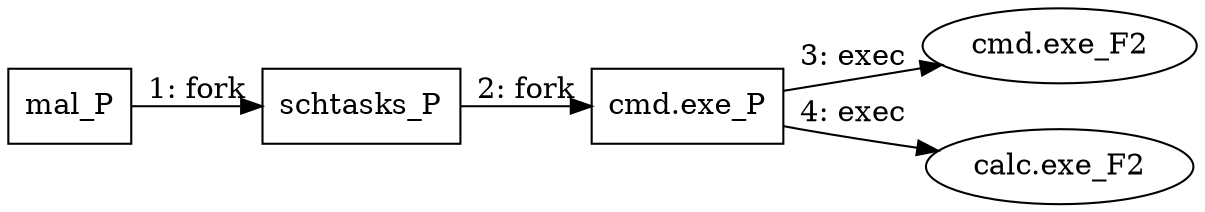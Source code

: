 digraph "T1053.005" {
rankdir="LR"
size="9"
fixedsize="false"
splines="true"
nodesep=0.3
ranksep=0
fontsize=10
overlap="scalexy"
engine= "neato"
	"mal_P" [node_type=Process shape=box]
	"schtasks_P" [node_type=Process shape=box]
	"cmd.exe_P" [node_type=Process shape=box]
	"cmd.exe_F2" [node_type=File shape=ellipse]
	"calc.exe_F2" [node_type=File shape=ellipse]
	"mal_P" -> "schtasks_P" [label="1: fork"]
	"schtasks_P" -> "cmd.exe_P" [label="2: fork"]
	"cmd.exe_P" -> "cmd.exe_F2" [label="3: exec"]
	"cmd.exe_P" -> "calc.exe_F2" [label="4: exec"]
}
